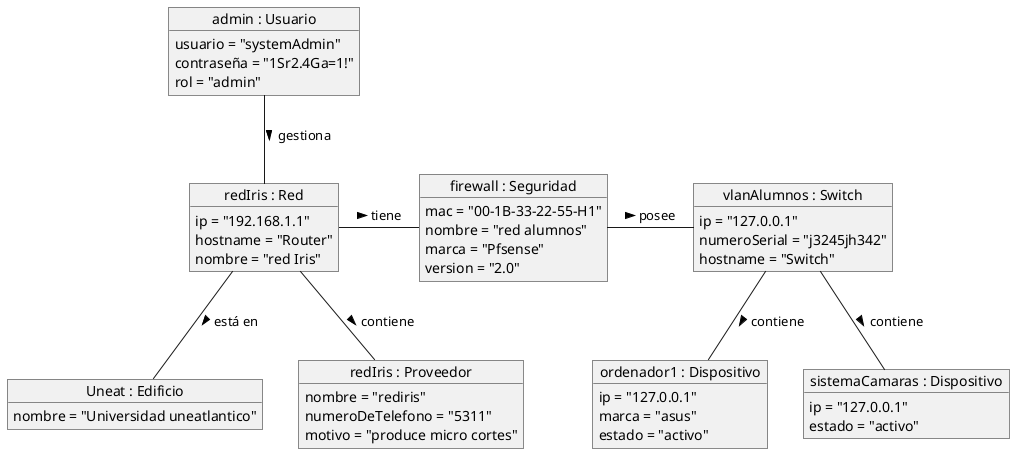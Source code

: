 @startuml proyecto

object "admin : Usuario" as admin {
    usuario = "systemAdmin"
    contraseña = "1Sr2.4Ga=1!"
    rol = "admin"
}

object "redIris : Red" as red1 {
ip = "192.168.1.1"
hostname = "Router"
nombre = "red Iris"
}

object "Uneat : Edificio" as uneat {
nombre = "Universidad uneatlantico"
}

object "redIris : Proveedor" as redIris {
nombre = "rediris"
numeroDeTelefono = "5311"
motivo = "produce micro cortes"
}

object "firewall : Seguridad" as firewall {
mac = "00-1B-33-22-55-H1"
nombre = "red alumnos"
marca = "Pfsense"
version = "2.0"
}

object "vlanAlumnos : Switch" as vlanAlumnos {
    ip = "127.0.0.1"
    numeroSerial = "j3245jh342"
    hostname = "Switch"
}

object "ordenador1 : Dispositivo" as ordenador1 {
    ip = "127.0.0.1"
    marca = "asus"
    estado = "activo"
}

object "sistemaCamaras : Dispositivo" as sistemaCamaras1 {
    ip = "127.0.0.1"
    estado = "activo"
}

admin -- red1: gestiona >
red1 -r- firewall: tiene >
red1 -- redIris: contiene >
red1 -- uneat: está en >
firewall -r- vlanAlumnos: posee >
vlanAlumnos -- ordenador1: contiene >
vlanAlumnos -- sistemaCamaras1: contiene >


@enduml